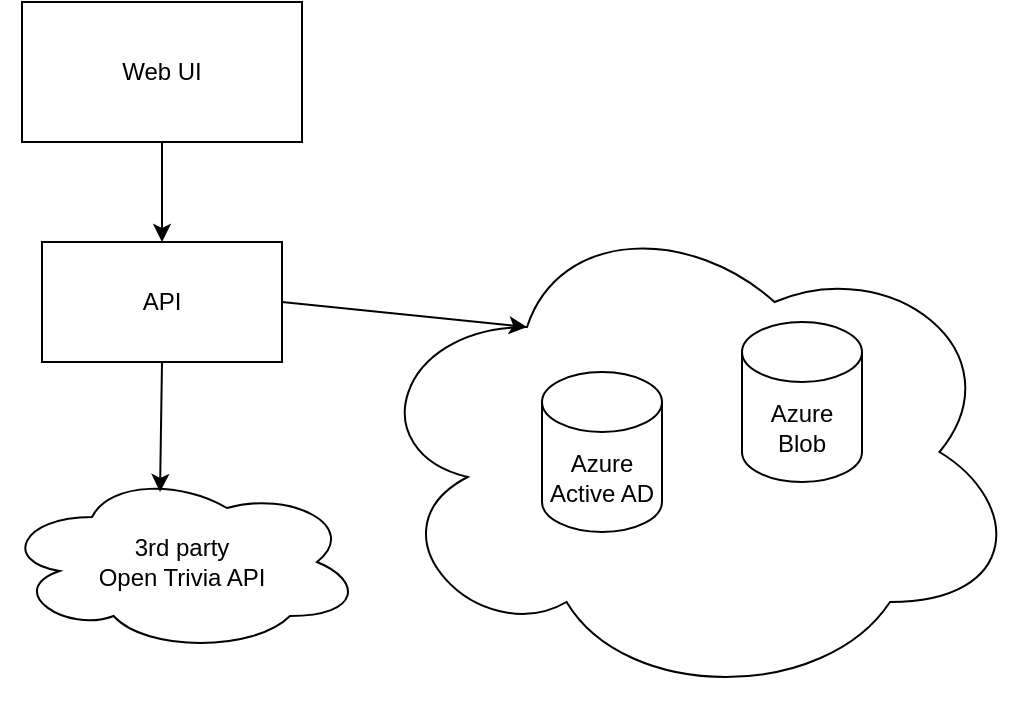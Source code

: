 <mxfile>
    <diagram id="kjMdfFHmMpeSyXpnjuKB" name="HLD">
        <mxGraphModel dx="1161" dy="611" grid="1" gridSize="10" guides="1" tooltips="1" connect="1" arrows="1" fold="1" page="1" pageScale="1" pageWidth="850" pageHeight="1100" math="0" shadow="0">
            <root>
                <mxCell id="0"/>
                <mxCell id="1" parent="0"/>
                <mxCell id="12" value="" style="ellipse;shape=cloud;whiteSpace=wrap;html=1;" vertex="1" parent="1">
                    <mxGeometry x="200" y="110" width="330" height="250" as="geometry"/>
                </mxCell>
                <mxCell id="2" value="Web UI" style="rounded=0;whiteSpace=wrap;html=1;" vertex="1" parent="1">
                    <mxGeometry x="30" y="10" width="140" height="70" as="geometry"/>
                </mxCell>
                <mxCell id="10" style="edgeStyle=none;html=1;exitX=1;exitY=0.5;exitDx=0;exitDy=0;entryX=0.25;entryY=0.25;entryDx=0;entryDy=0;entryPerimeter=0;" edge="1" parent="1" source="3" target="12">
                    <mxGeometry relative="1" as="geometry"/>
                </mxCell>
                <mxCell id="3" value="API" style="rounded=0;whiteSpace=wrap;html=1;" vertex="1" parent="1">
                    <mxGeometry x="40" y="130" width="120" height="60" as="geometry"/>
                </mxCell>
                <mxCell id="5" value="3rd party&lt;br&gt;Open Trivia API" style="ellipse;shape=cloud;whiteSpace=wrap;html=1;" vertex="1" parent="1">
                    <mxGeometry x="20" y="245" width="180" height="90" as="geometry"/>
                </mxCell>
                <mxCell id="6" value="" style="endArrow=classic;html=1;exitX=0.5;exitY=1;exitDx=0;exitDy=0;entryX=0.439;entryY=0.111;entryDx=0;entryDy=0;entryPerimeter=0;" edge="1" parent="1" source="3" target="5">
                    <mxGeometry width="50" height="50" relative="1" as="geometry">
                        <mxPoint x="130" y="320" as="sourcePoint"/>
                        <mxPoint x="340" y="310" as="targetPoint"/>
                    </mxGeometry>
                </mxCell>
                <mxCell id="7" value="" style="endArrow=classic;html=1;entryX=0.5;entryY=0;entryDx=0;entryDy=0;" edge="1" parent="1" source="2" target="3">
                    <mxGeometry width="50" height="50" relative="1" as="geometry">
                        <mxPoint x="10" y="290" as="sourcePoint"/>
                        <mxPoint y="220" as="targetPoint"/>
                    </mxGeometry>
                </mxCell>
                <mxCell id="9" value="Azure&lt;br&gt;Blob" style="shape=cylinder3;whiteSpace=wrap;html=1;boundedLbl=1;backgroundOutline=1;size=15;" vertex="1" parent="1">
                    <mxGeometry x="390" y="170" width="60" height="80" as="geometry"/>
                </mxCell>
                <mxCell id="13" value="Azure&lt;br&gt;Active AD" style="shape=cylinder3;whiteSpace=wrap;html=1;boundedLbl=1;backgroundOutline=1;size=15;" vertex="1" parent="1">
                    <mxGeometry x="290" y="195" width="60" height="80" as="geometry"/>
                </mxCell>
            </root>
        </mxGraphModel>
    </diagram>
    <diagram id="hqHfzsfB5dImZbXK8VOG" name="ERD">
        <mxGraphModel dx="1161" dy="611" grid="1" gridSize="10" guides="1" tooltips="1" connect="1" arrows="1" fold="1" page="1" pageScale="1" pageWidth="850" pageHeight="1100" math="0" shadow="0">
            <root>
                <mxCell id="Dgzyo7ImARt-7ts1E2nm-0"/>
                <mxCell id="Dgzyo7ImARt-7ts1E2nm-1" parent="Dgzyo7ImARt-7ts1E2nm-0"/>
                <mxCell id="_d92oIvwGIXATdLzeY2Y-39" value="User" style="swimlane;childLayout=stackLayout;horizontal=1;startSize=30;horizontalStack=0;rounded=1;fontSize=14;fontStyle=0;strokeWidth=2;resizeParent=0;resizeLast=1;shadow=0;dashed=0;align=center;" vertex="1" parent="Dgzyo7ImARt-7ts1E2nm-1">
                    <mxGeometry x="40" y="40" width="160" height="190" as="geometry"/>
                </mxCell>
                <mxCell id="_d92oIvwGIXATdLzeY2Y-40" value="+UserId&#10;+FirstName&#10;+LastName&#10;+Birthdate&#10;+Gender&#10;&#10;+DateCreated&#10;+LastModified&#10;&#10;+TriviaQuestions" style="align=left;strokeColor=none;fillColor=none;spacingLeft=4;fontSize=12;verticalAlign=top;resizable=0;rotatable=0;part=1;" vertex="1" parent="_d92oIvwGIXATdLzeY2Y-39">
                    <mxGeometry y="30" width="160" height="160" as="geometry"/>
                </mxCell>
                <mxCell id="_d92oIvwGIXATdLzeY2Y-41" value="Trivia_Question" style="swimlane;childLayout=stackLayout;horizontal=1;startSize=30;horizontalStack=0;rounded=1;fontSize=14;fontStyle=0;strokeWidth=2;resizeParent=0;resizeLast=1;shadow=0;dashed=0;align=center;" vertex="1" parent="Dgzyo7ImARt-7ts1E2nm-1">
                    <mxGeometry x="290" y="40" width="160" height="220" as="geometry"/>
                </mxCell>
                <mxCell id="_d92oIvwGIXATdLzeY2Y-42" value="+TriviaQuestionId&#10;+Question&#10;+LastName&#10;+Answer&#10;+Category&#10;+QuestionType&#10;+Choices&#10;+Source&#10;+Difficulty&#10;&#10;+DateCreated&#10;+LastModified" style="align=left;strokeColor=none;fillColor=none;spacingLeft=4;fontSize=12;verticalAlign=top;resizable=0;rotatable=0;part=1;" vertex="1" parent="_d92oIvwGIXATdLzeY2Y-41">
                    <mxGeometry y="30" width="160" height="190" as="geometry"/>
                </mxCell>
                <mxCell id="_d92oIvwGIXATdLzeY2Y-45" style="edgeStyle=none;html=1;exitX=1;exitY=0.5;exitDx=0;exitDy=0;entryX=0;entryY=0.5;entryDx=0;entryDy=0;" edge="1" parent="Dgzyo7ImARt-7ts1E2nm-1" source="_d92oIvwGIXATdLzeY2Y-40" target="_d92oIvwGIXATdLzeY2Y-41">
                    <mxGeometry relative="1" as="geometry"/>
                </mxCell>
                <mxCell id="_d92oIvwGIXATdLzeY2Y-48" value="1..*" style="edgeLabel;html=1;align=center;verticalAlign=middle;resizable=0;points=[];" vertex="1" connectable="0" parent="_d92oIvwGIXATdLzeY2Y-45">
                    <mxGeometry x="-0.456" y="-2" relative="1" as="geometry">
                        <mxPoint as="offset"/>
                    </mxGeometry>
                </mxCell>
            </root>
        </mxGraphModel>
    </diagram>
</mxfile>